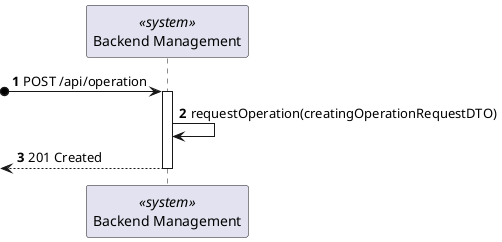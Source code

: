 @startuml

autonumber
participant SYS as "Backend Management" <<system>>

?o-> SYS : POST /api/operation
activate SYS

SYS -> SYS : requestOperation(creatingOperationRequestDTO)
<-- SYS : 201 Created
deactivate SYS


@enduml